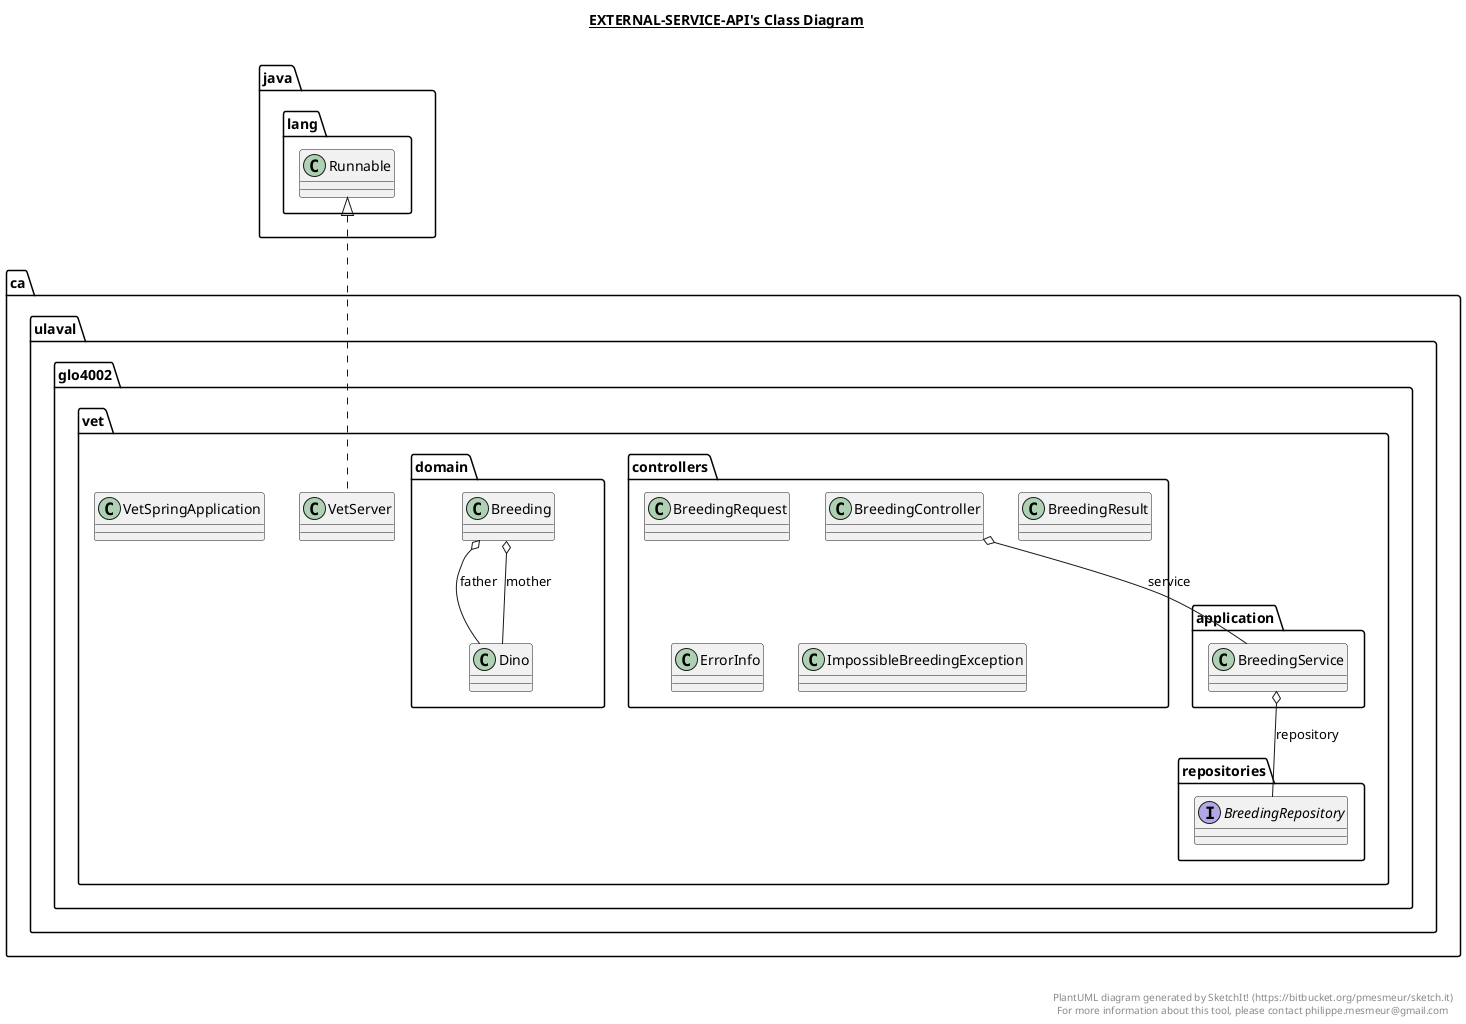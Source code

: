 @startuml

title __EXTERNAL-SERVICE-API's Class Diagram__\n

  namespace ca.ulaval.glo4002.vet {
    class ca.ulaval.glo4002.vet.VetServer {
    }
  }
  

  namespace ca.ulaval.glo4002.vet {
    class ca.ulaval.glo4002.vet.VetSpringApplication {
    }
  }
  

  namespace ca.ulaval.glo4002.vet {
    namespace application {
      class ca.ulaval.glo4002.vet.application.BreedingService {
      }
    }
  }
  

  namespace ca.ulaval.glo4002.vet {
    namespace controllers {
      class ca.ulaval.glo4002.vet.controllers.BreedingController {
      }
    }
  }
  

  namespace ca.ulaval.glo4002.vet {
    namespace controllers {
      class ca.ulaval.glo4002.vet.controllers.BreedingRequest {
      }
    }
  }
  

  namespace ca.ulaval.glo4002.vet {
    namespace controllers {
      class ca.ulaval.glo4002.vet.controllers.BreedingResult {
      }
    }
  }
  

  namespace ca.ulaval.glo4002.vet {
    namespace controllers {
      class ca.ulaval.glo4002.vet.controllers.ErrorInfo {
      }
    }
  }
  

  namespace ca.ulaval.glo4002.vet {
    namespace controllers {
      class ca.ulaval.glo4002.vet.controllers.ImpossibleBreedingException {
      }
    }
  }
  

  namespace ca.ulaval.glo4002.vet {
    namespace domain {
      class ca.ulaval.glo4002.vet.domain.Breeding {
      }
    }
  }
  

  namespace ca.ulaval.glo4002.vet {
    namespace domain {
      class ca.ulaval.glo4002.vet.domain.Dino {
      }
    }
  }
  

  namespace ca.ulaval.glo4002.vet {
    namespace repositories {
      interface ca.ulaval.glo4002.vet.repositories.BreedingRepository {
      }
    }
  }
  

  ca.ulaval.glo4002.vet.VetServer .up.|> java.lang.Runnable
  ca.ulaval.glo4002.vet.application.BreedingService o-- ca.ulaval.glo4002.vet.repositories.BreedingRepository : repository
  ca.ulaval.glo4002.vet.controllers.BreedingController o-- ca.ulaval.glo4002.vet.application.BreedingService : service
  ca.ulaval.glo4002.vet.domain.Breeding o-- ca.ulaval.glo4002.vet.domain.Dino : father
  ca.ulaval.glo4002.vet.domain.Breeding o-- ca.ulaval.glo4002.vet.domain.Dino : mother


right footer


PlantUML diagram generated by SketchIt! (https://bitbucket.org/pmesmeur/sketch.it)
For more information about this tool, please contact philippe.mesmeur@gmail.com
endfooter

@enduml
